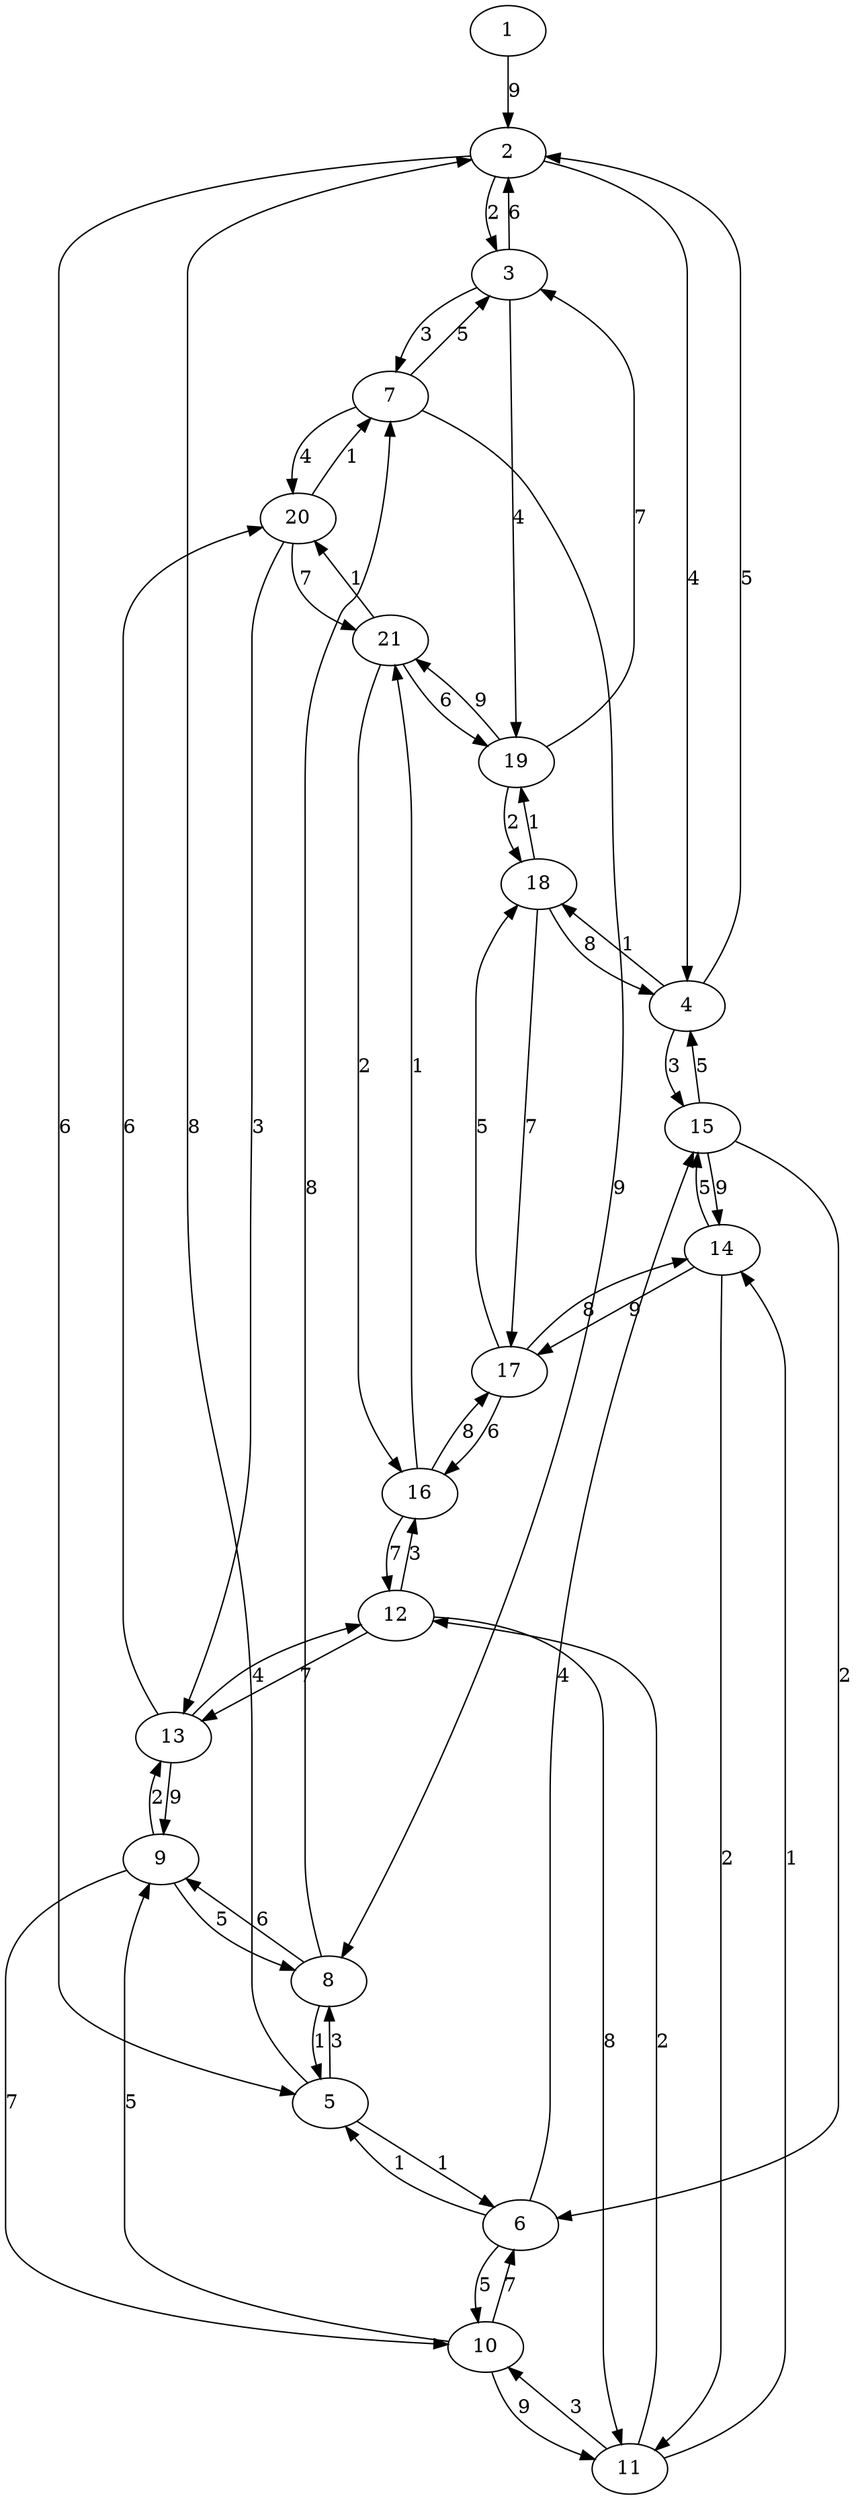 digraph WUMPUS {

  1 -> 2 [label="9"];

  2 -> 3 [label="2"];
  2 -> 4 [label="4"];
  2 -> 5 [label="6"];

  3 -> 2 [label="6"];
  3 -> 19 [label="4"];
  3 -> 7 [label="3"];

  4 -> 2 [label="5"];
  4 -> 18 [label="1"];
  4 -> 15 [label="3"];

  5 -> 2 [label="8"];
  5 -> 6 [label="1"];
  5 -> 8 [label="3"];

  6 -> 10 [label="5"];
  6 -> 15 [label="4"];
  6 -> 5 [label="1"];

  7 -> 8 [label="9"];
  7 -> 20 [label="4"];
  7 -> 3 [label="5"];

  8 -> 5 [label="1"];
  8 -> 9 [label="6"];
  8 -> 7 [label="8"];

  9 -> 10 [label="7"];
  9 -> 13 [label="2"];
  9 -> 8 [label="5"];

  10 -> 11 [label="9"];
  10 -> 9 [label="5"];
  10 -> 6 [label="7"];

  11 -> 10 [label="3"];
  11 -> 14 [label="1"];
  11 -> 12 [label="2"];

  12 -> 11 [label="8"];
  12 -> 13 [label="7"];
  12 -> 16 [label="3"];

  13 -> 12 [label="4"];
  13 -> 20 [label="6"];
  13 -> 9 [label="9"];

  14 -> 17 [label="9"];
  14 -> 15 [label="5"];
  14 -> 11 [label="2"];

  15 -> 14 [label="9"];
  15 -> 4 [label="5"];
  15 -> 6 [label="2"];

  16 -> 12 [label="7"];
  16 -> 21 [label="1"];
  16 -> 17 [label="8"];

  17 -> 16 [label="6"];
  17 -> 14 [label="8"];
  17 -> 18 [label="5"];

  18 -> 19 [label="1"];
  18 -> 4 [label="8"];
  18 -> 17 [label="7"];

  19 -> 18 [label="2"];
  19 -> 3 [label="7"];
  19 -> 21 [label="9"];

  20 -> 21 [label="7"];
  20 -> 7 [label="1"];
  20 -> 13 [label="3"];

  21 -> 20 [label="1"];
  21 -> 19 [label="6"];
  21 -> 16 [label="2"];
}
